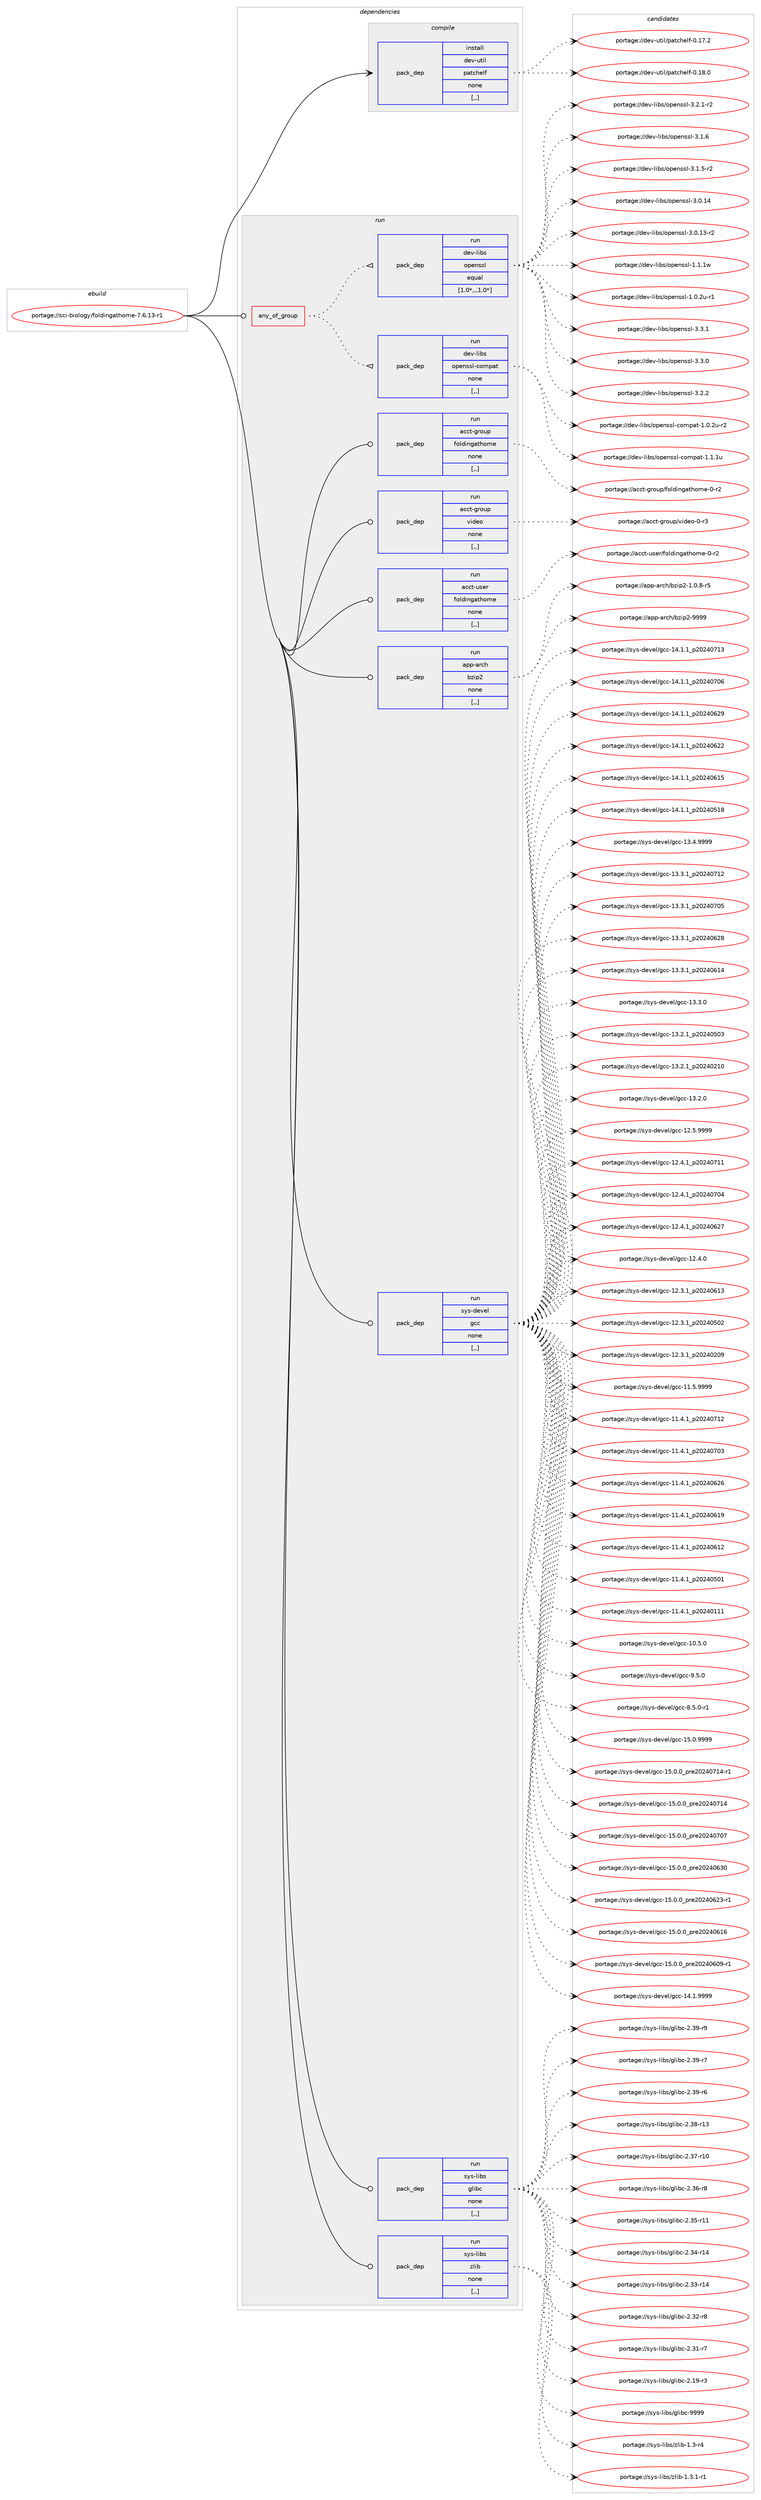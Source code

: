 digraph prolog {

# *************
# Graph options
# *************

newrank=true;
concentrate=true;
compound=true;
graph [rankdir=LR,fontname=Helvetica,fontsize=10,ranksep=1.5];#, ranksep=2.5, nodesep=0.2];
edge  [arrowhead=vee];
node  [fontname=Helvetica,fontsize=10];

# **********
# The ebuild
# **********

subgraph cluster_leftcol {
color=gray;
rank=same;
label=<<i>ebuild</i>>;
id [label="portage://sci-biology/foldingathome-7.6.13-r1", color=red, width=4, href="../sci-biology/foldingathome-7.6.13-r1.svg"];
}

# ****************
# The dependencies
# ****************

subgraph cluster_midcol {
color=gray;
label=<<i>dependencies</i>>;
subgraph cluster_compile {
fillcolor="#eeeeee";
style=filled;
label=<<i>compile</i>>;
subgraph pack283771 {
dependency390016 [label=<<TABLE BORDER="0" CELLBORDER="1" CELLSPACING="0" CELLPADDING="4" WIDTH="220"><TR><TD ROWSPAN="6" CELLPADDING="30">pack_dep</TD></TR><TR><TD WIDTH="110">install</TD></TR><TR><TD>dev-util</TD></TR><TR><TD>patchelf</TD></TR><TR><TD>none</TD></TR><TR><TD>[,,]</TD></TR></TABLE>>, shape=none, color=blue];
}
id:e -> dependency390016:w [weight=20,style="solid",arrowhead="vee"];
}
subgraph cluster_compileandrun {
fillcolor="#eeeeee";
style=filled;
label=<<i>compile and run</i>>;
}
subgraph cluster_run {
fillcolor="#eeeeee";
style=filled;
label=<<i>run</i>>;
subgraph any2610 {
dependency390017 [label=<<TABLE BORDER="0" CELLBORDER="1" CELLSPACING="0" CELLPADDING="4"><TR><TD CELLPADDING="10">any_of_group</TD></TR></TABLE>>, shape=none, color=red];subgraph pack283772 {
dependency390018 [label=<<TABLE BORDER="0" CELLBORDER="1" CELLSPACING="0" CELLPADDING="4" WIDTH="220"><TR><TD ROWSPAN="6" CELLPADDING="30">pack_dep</TD></TR><TR><TD WIDTH="110">run</TD></TR><TR><TD>dev-libs</TD></TR><TR><TD>openssl-compat</TD></TR><TR><TD>none</TD></TR><TR><TD>[,,]</TD></TR></TABLE>>, shape=none, color=blue];
}
dependency390017:e -> dependency390018:w [weight=20,style="dotted",arrowhead="oinv"];
subgraph pack283773 {
dependency390019 [label=<<TABLE BORDER="0" CELLBORDER="1" CELLSPACING="0" CELLPADDING="4" WIDTH="220"><TR><TD ROWSPAN="6" CELLPADDING="30">pack_dep</TD></TR><TR><TD WIDTH="110">run</TD></TR><TR><TD>dev-libs</TD></TR><TR><TD>openssl</TD></TR><TR><TD>equal</TD></TR><TR><TD>[1.0*,,,1.0*]</TD></TR></TABLE>>, shape=none, color=blue];
}
dependency390017:e -> dependency390019:w [weight=20,style="dotted",arrowhead="oinv"];
}
id:e -> dependency390017:w [weight=20,style="solid",arrowhead="odot"];
subgraph pack283774 {
dependency390020 [label=<<TABLE BORDER="0" CELLBORDER="1" CELLSPACING="0" CELLPADDING="4" WIDTH="220"><TR><TD ROWSPAN="6" CELLPADDING="30">pack_dep</TD></TR><TR><TD WIDTH="110">run</TD></TR><TR><TD>acct-group</TD></TR><TR><TD>foldingathome</TD></TR><TR><TD>none</TD></TR><TR><TD>[,,]</TD></TR></TABLE>>, shape=none, color=blue];
}
id:e -> dependency390020:w [weight=20,style="solid",arrowhead="odot"];
subgraph pack283775 {
dependency390021 [label=<<TABLE BORDER="0" CELLBORDER="1" CELLSPACING="0" CELLPADDING="4" WIDTH="220"><TR><TD ROWSPAN="6" CELLPADDING="30">pack_dep</TD></TR><TR><TD WIDTH="110">run</TD></TR><TR><TD>acct-group</TD></TR><TR><TD>video</TD></TR><TR><TD>none</TD></TR><TR><TD>[,,]</TD></TR></TABLE>>, shape=none, color=blue];
}
id:e -> dependency390021:w [weight=20,style="solid",arrowhead="odot"];
subgraph pack283776 {
dependency390022 [label=<<TABLE BORDER="0" CELLBORDER="1" CELLSPACING="0" CELLPADDING="4" WIDTH="220"><TR><TD ROWSPAN="6" CELLPADDING="30">pack_dep</TD></TR><TR><TD WIDTH="110">run</TD></TR><TR><TD>acct-user</TD></TR><TR><TD>foldingathome</TD></TR><TR><TD>none</TD></TR><TR><TD>[,,]</TD></TR></TABLE>>, shape=none, color=blue];
}
id:e -> dependency390022:w [weight=20,style="solid",arrowhead="odot"];
subgraph pack283777 {
dependency390023 [label=<<TABLE BORDER="0" CELLBORDER="1" CELLSPACING="0" CELLPADDING="4" WIDTH="220"><TR><TD ROWSPAN="6" CELLPADDING="30">pack_dep</TD></TR><TR><TD WIDTH="110">run</TD></TR><TR><TD>app-arch</TD></TR><TR><TD>bzip2</TD></TR><TR><TD>none</TD></TR><TR><TD>[,,]</TD></TR></TABLE>>, shape=none, color=blue];
}
id:e -> dependency390023:w [weight=20,style="solid",arrowhead="odot"];
subgraph pack283778 {
dependency390024 [label=<<TABLE BORDER="0" CELLBORDER="1" CELLSPACING="0" CELLPADDING="4" WIDTH="220"><TR><TD ROWSPAN="6" CELLPADDING="30">pack_dep</TD></TR><TR><TD WIDTH="110">run</TD></TR><TR><TD>sys-devel</TD></TR><TR><TD>gcc</TD></TR><TR><TD>none</TD></TR><TR><TD>[,,]</TD></TR></TABLE>>, shape=none, color=blue];
}
id:e -> dependency390024:w [weight=20,style="solid",arrowhead="odot"];
subgraph pack283779 {
dependency390025 [label=<<TABLE BORDER="0" CELLBORDER="1" CELLSPACING="0" CELLPADDING="4" WIDTH="220"><TR><TD ROWSPAN="6" CELLPADDING="30">pack_dep</TD></TR><TR><TD WIDTH="110">run</TD></TR><TR><TD>sys-libs</TD></TR><TR><TD>glibc</TD></TR><TR><TD>none</TD></TR><TR><TD>[,,]</TD></TR></TABLE>>, shape=none, color=blue];
}
id:e -> dependency390025:w [weight=20,style="solid",arrowhead="odot"];
subgraph pack283780 {
dependency390026 [label=<<TABLE BORDER="0" CELLBORDER="1" CELLSPACING="0" CELLPADDING="4" WIDTH="220"><TR><TD ROWSPAN="6" CELLPADDING="30">pack_dep</TD></TR><TR><TD WIDTH="110">run</TD></TR><TR><TD>sys-libs</TD></TR><TR><TD>zlib</TD></TR><TR><TD>none</TD></TR><TR><TD>[,,]</TD></TR></TABLE>>, shape=none, color=blue];
}
id:e -> dependency390026:w [weight=20,style="solid",arrowhead="odot"];
}
}

# **************
# The candidates
# **************

subgraph cluster_choices {
rank=same;
color=gray;
label=<<i>candidates</i>>;

subgraph choice283771 {
color=black;
nodesep=1;
choice1001011184511711610510847112971169910410110810245484649564648 [label="portage://dev-util/patchelf-0.18.0", color=red, width=4,href="../dev-util/patchelf-0.18.0.svg"];
choice1001011184511711610510847112971169910410110810245484649554650 [label="portage://dev-util/patchelf-0.17.2", color=red, width=4,href="../dev-util/patchelf-0.17.2.svg"];
dependency390016:e -> choice1001011184511711610510847112971169910410110810245484649564648:w [style=dotted,weight="100"];
dependency390016:e -> choice1001011184511711610510847112971169910410110810245484649554650:w [style=dotted,weight="100"];
}
subgraph choice283772 {
color=black;
nodesep=1;
choice100101118451081059811547111112101110115115108459911110911297116454946494649117 [label="portage://dev-libs/openssl-compat-1.1.1u", color=red, width=4,href="../dev-libs/openssl-compat-1.1.1u.svg"];
choice1001011184510810598115471111121011101151151084599111109112971164549464846501174511450 [label="portage://dev-libs/openssl-compat-1.0.2u-r2", color=red, width=4,href="../dev-libs/openssl-compat-1.0.2u-r2.svg"];
dependency390018:e -> choice100101118451081059811547111112101110115115108459911110911297116454946494649117:w [style=dotted,weight="100"];
dependency390018:e -> choice1001011184510810598115471111121011101151151084599111109112971164549464846501174511450:w [style=dotted,weight="100"];
}
subgraph choice283773 {
color=black;
nodesep=1;
choice100101118451081059811547111112101110115115108455146514649 [label="portage://dev-libs/openssl-3.3.1", color=red, width=4,href="../dev-libs/openssl-3.3.1.svg"];
choice100101118451081059811547111112101110115115108455146514648 [label="portage://dev-libs/openssl-3.3.0", color=red, width=4,href="../dev-libs/openssl-3.3.0.svg"];
choice100101118451081059811547111112101110115115108455146504650 [label="portage://dev-libs/openssl-3.2.2", color=red, width=4,href="../dev-libs/openssl-3.2.2.svg"];
choice1001011184510810598115471111121011101151151084551465046494511450 [label="portage://dev-libs/openssl-3.2.1-r2", color=red, width=4,href="../dev-libs/openssl-3.2.1-r2.svg"];
choice100101118451081059811547111112101110115115108455146494654 [label="portage://dev-libs/openssl-3.1.6", color=red, width=4,href="../dev-libs/openssl-3.1.6.svg"];
choice1001011184510810598115471111121011101151151084551464946534511450 [label="portage://dev-libs/openssl-3.1.5-r2", color=red, width=4,href="../dev-libs/openssl-3.1.5-r2.svg"];
choice10010111845108105981154711111210111011511510845514648464952 [label="portage://dev-libs/openssl-3.0.14", color=red, width=4,href="../dev-libs/openssl-3.0.14.svg"];
choice100101118451081059811547111112101110115115108455146484649514511450 [label="portage://dev-libs/openssl-3.0.13-r2", color=red, width=4,href="../dev-libs/openssl-3.0.13-r2.svg"];
choice100101118451081059811547111112101110115115108454946494649119 [label="portage://dev-libs/openssl-1.1.1w", color=red, width=4,href="../dev-libs/openssl-1.1.1w.svg"];
choice1001011184510810598115471111121011101151151084549464846501174511449 [label="portage://dev-libs/openssl-1.0.2u-r1", color=red, width=4,href="../dev-libs/openssl-1.0.2u-r1.svg"];
dependency390019:e -> choice100101118451081059811547111112101110115115108455146514649:w [style=dotted,weight="100"];
dependency390019:e -> choice100101118451081059811547111112101110115115108455146514648:w [style=dotted,weight="100"];
dependency390019:e -> choice100101118451081059811547111112101110115115108455146504650:w [style=dotted,weight="100"];
dependency390019:e -> choice1001011184510810598115471111121011101151151084551465046494511450:w [style=dotted,weight="100"];
dependency390019:e -> choice100101118451081059811547111112101110115115108455146494654:w [style=dotted,weight="100"];
dependency390019:e -> choice1001011184510810598115471111121011101151151084551464946534511450:w [style=dotted,weight="100"];
dependency390019:e -> choice10010111845108105981154711111210111011511510845514648464952:w [style=dotted,weight="100"];
dependency390019:e -> choice100101118451081059811547111112101110115115108455146484649514511450:w [style=dotted,weight="100"];
dependency390019:e -> choice100101118451081059811547111112101110115115108454946494649119:w [style=dotted,weight="100"];
dependency390019:e -> choice1001011184510810598115471111121011101151151084549464846501174511449:w [style=dotted,weight="100"];
}
subgraph choice283774 {
color=black;
nodesep=1;
choice97999911645103114111117112471021111081001051101039711610411110910145484511450 [label="portage://acct-group/foldingathome-0-r2", color=red, width=4,href="../acct-group/foldingathome-0-r2.svg"];
dependency390020:e -> choice97999911645103114111117112471021111081001051101039711610411110910145484511450:w [style=dotted,weight="100"];
}
subgraph choice283775 {
color=black;
nodesep=1;
choice979999116451031141111171124711810510010111145484511451 [label="portage://acct-group/video-0-r3", color=red, width=4,href="../acct-group/video-0-r3.svg"];
dependency390021:e -> choice979999116451031141111171124711810510010111145484511451:w [style=dotted,weight="100"];
}
subgraph choice283776 {
color=black;
nodesep=1;
choice97999911645117115101114471021111081001051101039711610411110910145484511450 [label="portage://acct-user/foldingathome-0-r2", color=red, width=4,href="../acct-user/foldingathome-0-r2.svg"];
dependency390022:e -> choice97999911645117115101114471021111081001051101039711610411110910145484511450:w [style=dotted,weight="100"];
}
subgraph choice283777 {
color=black;
nodesep=1;
choice971121124597114991044798122105112504557575757 [label="portage://app-arch/bzip2-9999", color=red, width=4,href="../app-arch/bzip2-9999.svg"];
choice971121124597114991044798122105112504549464846564511453 [label="portage://app-arch/bzip2-1.0.8-r5", color=red, width=4,href="../app-arch/bzip2-1.0.8-r5.svg"];
dependency390023:e -> choice971121124597114991044798122105112504557575757:w [style=dotted,weight="100"];
dependency390023:e -> choice971121124597114991044798122105112504549464846564511453:w [style=dotted,weight="100"];
}
subgraph choice283778 {
color=black;
nodesep=1;
choice1151211154510010111810110847103999945495346484657575757 [label="portage://sys-devel/gcc-15.0.9999", color=red, width=4,href="../sys-devel/gcc-15.0.9999.svg"];
choice11512111545100101118101108471039999454953464846489511211410150485052485549524511449 [label="portage://sys-devel/gcc-15.0.0_pre20240714-r1", color=red, width=4,href="../sys-devel/gcc-15.0.0_pre20240714-r1.svg"];
choice1151211154510010111810110847103999945495346484648951121141015048505248554952 [label="portage://sys-devel/gcc-15.0.0_pre20240714", color=red, width=4,href="../sys-devel/gcc-15.0.0_pre20240714.svg"];
choice1151211154510010111810110847103999945495346484648951121141015048505248554855 [label="portage://sys-devel/gcc-15.0.0_pre20240707", color=red, width=4,href="../sys-devel/gcc-15.0.0_pre20240707.svg"];
choice1151211154510010111810110847103999945495346484648951121141015048505248545148 [label="portage://sys-devel/gcc-15.0.0_pre20240630", color=red, width=4,href="../sys-devel/gcc-15.0.0_pre20240630.svg"];
choice11512111545100101118101108471039999454953464846489511211410150485052485450514511449 [label="portage://sys-devel/gcc-15.0.0_pre20240623-r1", color=red, width=4,href="../sys-devel/gcc-15.0.0_pre20240623-r1.svg"];
choice1151211154510010111810110847103999945495346484648951121141015048505248544954 [label="portage://sys-devel/gcc-15.0.0_pre20240616", color=red, width=4,href="../sys-devel/gcc-15.0.0_pre20240616.svg"];
choice11512111545100101118101108471039999454953464846489511211410150485052485448574511449 [label="portage://sys-devel/gcc-15.0.0_pre20240609-r1", color=red, width=4,href="../sys-devel/gcc-15.0.0_pre20240609-r1.svg"];
choice1151211154510010111810110847103999945495246494657575757 [label="portage://sys-devel/gcc-14.1.9999", color=red, width=4,href="../sys-devel/gcc-14.1.9999.svg"];
choice1151211154510010111810110847103999945495246494649951125048505248554951 [label="portage://sys-devel/gcc-14.1.1_p20240713", color=red, width=4,href="../sys-devel/gcc-14.1.1_p20240713.svg"];
choice1151211154510010111810110847103999945495246494649951125048505248554854 [label="portage://sys-devel/gcc-14.1.1_p20240706", color=red, width=4,href="../sys-devel/gcc-14.1.1_p20240706.svg"];
choice1151211154510010111810110847103999945495246494649951125048505248545057 [label="portage://sys-devel/gcc-14.1.1_p20240629", color=red, width=4,href="../sys-devel/gcc-14.1.1_p20240629.svg"];
choice1151211154510010111810110847103999945495246494649951125048505248545050 [label="portage://sys-devel/gcc-14.1.1_p20240622", color=red, width=4,href="../sys-devel/gcc-14.1.1_p20240622.svg"];
choice1151211154510010111810110847103999945495246494649951125048505248544953 [label="portage://sys-devel/gcc-14.1.1_p20240615", color=red, width=4,href="../sys-devel/gcc-14.1.1_p20240615.svg"];
choice1151211154510010111810110847103999945495246494649951125048505248534956 [label="portage://sys-devel/gcc-14.1.1_p20240518", color=red, width=4,href="../sys-devel/gcc-14.1.1_p20240518.svg"];
choice1151211154510010111810110847103999945495146524657575757 [label="portage://sys-devel/gcc-13.4.9999", color=red, width=4,href="../sys-devel/gcc-13.4.9999.svg"];
choice1151211154510010111810110847103999945495146514649951125048505248554950 [label="portage://sys-devel/gcc-13.3.1_p20240712", color=red, width=4,href="../sys-devel/gcc-13.3.1_p20240712.svg"];
choice1151211154510010111810110847103999945495146514649951125048505248554853 [label="portage://sys-devel/gcc-13.3.1_p20240705", color=red, width=4,href="../sys-devel/gcc-13.3.1_p20240705.svg"];
choice1151211154510010111810110847103999945495146514649951125048505248545056 [label="portage://sys-devel/gcc-13.3.1_p20240628", color=red, width=4,href="../sys-devel/gcc-13.3.1_p20240628.svg"];
choice1151211154510010111810110847103999945495146514649951125048505248544952 [label="portage://sys-devel/gcc-13.3.1_p20240614", color=red, width=4,href="../sys-devel/gcc-13.3.1_p20240614.svg"];
choice1151211154510010111810110847103999945495146514648 [label="portage://sys-devel/gcc-13.3.0", color=red, width=4,href="../sys-devel/gcc-13.3.0.svg"];
choice1151211154510010111810110847103999945495146504649951125048505248534851 [label="portage://sys-devel/gcc-13.2.1_p20240503", color=red, width=4,href="../sys-devel/gcc-13.2.1_p20240503.svg"];
choice1151211154510010111810110847103999945495146504649951125048505248504948 [label="portage://sys-devel/gcc-13.2.1_p20240210", color=red, width=4,href="../sys-devel/gcc-13.2.1_p20240210.svg"];
choice1151211154510010111810110847103999945495146504648 [label="portage://sys-devel/gcc-13.2.0", color=red, width=4,href="../sys-devel/gcc-13.2.0.svg"];
choice1151211154510010111810110847103999945495046534657575757 [label="portage://sys-devel/gcc-12.5.9999", color=red, width=4,href="../sys-devel/gcc-12.5.9999.svg"];
choice1151211154510010111810110847103999945495046524649951125048505248554949 [label="portage://sys-devel/gcc-12.4.1_p20240711", color=red, width=4,href="../sys-devel/gcc-12.4.1_p20240711.svg"];
choice1151211154510010111810110847103999945495046524649951125048505248554852 [label="portage://sys-devel/gcc-12.4.1_p20240704", color=red, width=4,href="../sys-devel/gcc-12.4.1_p20240704.svg"];
choice1151211154510010111810110847103999945495046524649951125048505248545055 [label="portage://sys-devel/gcc-12.4.1_p20240627", color=red, width=4,href="../sys-devel/gcc-12.4.1_p20240627.svg"];
choice1151211154510010111810110847103999945495046524648 [label="portage://sys-devel/gcc-12.4.0", color=red, width=4,href="../sys-devel/gcc-12.4.0.svg"];
choice1151211154510010111810110847103999945495046514649951125048505248544951 [label="portage://sys-devel/gcc-12.3.1_p20240613", color=red, width=4,href="../sys-devel/gcc-12.3.1_p20240613.svg"];
choice1151211154510010111810110847103999945495046514649951125048505248534850 [label="portage://sys-devel/gcc-12.3.1_p20240502", color=red, width=4,href="../sys-devel/gcc-12.3.1_p20240502.svg"];
choice1151211154510010111810110847103999945495046514649951125048505248504857 [label="portage://sys-devel/gcc-12.3.1_p20240209", color=red, width=4,href="../sys-devel/gcc-12.3.1_p20240209.svg"];
choice1151211154510010111810110847103999945494946534657575757 [label="portage://sys-devel/gcc-11.5.9999", color=red, width=4,href="../sys-devel/gcc-11.5.9999.svg"];
choice1151211154510010111810110847103999945494946524649951125048505248554950 [label="portage://sys-devel/gcc-11.4.1_p20240712", color=red, width=4,href="../sys-devel/gcc-11.4.1_p20240712.svg"];
choice1151211154510010111810110847103999945494946524649951125048505248554851 [label="portage://sys-devel/gcc-11.4.1_p20240703", color=red, width=4,href="../sys-devel/gcc-11.4.1_p20240703.svg"];
choice1151211154510010111810110847103999945494946524649951125048505248545054 [label="portage://sys-devel/gcc-11.4.1_p20240626", color=red, width=4,href="../sys-devel/gcc-11.4.1_p20240626.svg"];
choice1151211154510010111810110847103999945494946524649951125048505248544957 [label="portage://sys-devel/gcc-11.4.1_p20240619", color=red, width=4,href="../sys-devel/gcc-11.4.1_p20240619.svg"];
choice1151211154510010111810110847103999945494946524649951125048505248544950 [label="portage://sys-devel/gcc-11.4.1_p20240612", color=red, width=4,href="../sys-devel/gcc-11.4.1_p20240612.svg"];
choice1151211154510010111810110847103999945494946524649951125048505248534849 [label="portage://sys-devel/gcc-11.4.1_p20240501", color=red, width=4,href="../sys-devel/gcc-11.4.1_p20240501.svg"];
choice1151211154510010111810110847103999945494946524649951125048505248494949 [label="portage://sys-devel/gcc-11.4.1_p20240111", color=red, width=4,href="../sys-devel/gcc-11.4.1_p20240111.svg"];
choice1151211154510010111810110847103999945494846534648 [label="portage://sys-devel/gcc-10.5.0", color=red, width=4,href="../sys-devel/gcc-10.5.0.svg"];
choice11512111545100101118101108471039999455746534648 [label="portage://sys-devel/gcc-9.5.0", color=red, width=4,href="../sys-devel/gcc-9.5.0.svg"];
choice115121115451001011181011084710399994556465346484511449 [label="portage://sys-devel/gcc-8.5.0-r1", color=red, width=4,href="../sys-devel/gcc-8.5.0-r1.svg"];
dependency390024:e -> choice1151211154510010111810110847103999945495346484657575757:w [style=dotted,weight="100"];
dependency390024:e -> choice11512111545100101118101108471039999454953464846489511211410150485052485549524511449:w [style=dotted,weight="100"];
dependency390024:e -> choice1151211154510010111810110847103999945495346484648951121141015048505248554952:w [style=dotted,weight="100"];
dependency390024:e -> choice1151211154510010111810110847103999945495346484648951121141015048505248554855:w [style=dotted,weight="100"];
dependency390024:e -> choice1151211154510010111810110847103999945495346484648951121141015048505248545148:w [style=dotted,weight="100"];
dependency390024:e -> choice11512111545100101118101108471039999454953464846489511211410150485052485450514511449:w [style=dotted,weight="100"];
dependency390024:e -> choice1151211154510010111810110847103999945495346484648951121141015048505248544954:w [style=dotted,weight="100"];
dependency390024:e -> choice11512111545100101118101108471039999454953464846489511211410150485052485448574511449:w [style=dotted,weight="100"];
dependency390024:e -> choice1151211154510010111810110847103999945495246494657575757:w [style=dotted,weight="100"];
dependency390024:e -> choice1151211154510010111810110847103999945495246494649951125048505248554951:w [style=dotted,weight="100"];
dependency390024:e -> choice1151211154510010111810110847103999945495246494649951125048505248554854:w [style=dotted,weight="100"];
dependency390024:e -> choice1151211154510010111810110847103999945495246494649951125048505248545057:w [style=dotted,weight="100"];
dependency390024:e -> choice1151211154510010111810110847103999945495246494649951125048505248545050:w [style=dotted,weight="100"];
dependency390024:e -> choice1151211154510010111810110847103999945495246494649951125048505248544953:w [style=dotted,weight="100"];
dependency390024:e -> choice1151211154510010111810110847103999945495246494649951125048505248534956:w [style=dotted,weight="100"];
dependency390024:e -> choice1151211154510010111810110847103999945495146524657575757:w [style=dotted,weight="100"];
dependency390024:e -> choice1151211154510010111810110847103999945495146514649951125048505248554950:w [style=dotted,weight="100"];
dependency390024:e -> choice1151211154510010111810110847103999945495146514649951125048505248554853:w [style=dotted,weight="100"];
dependency390024:e -> choice1151211154510010111810110847103999945495146514649951125048505248545056:w [style=dotted,weight="100"];
dependency390024:e -> choice1151211154510010111810110847103999945495146514649951125048505248544952:w [style=dotted,weight="100"];
dependency390024:e -> choice1151211154510010111810110847103999945495146514648:w [style=dotted,weight="100"];
dependency390024:e -> choice1151211154510010111810110847103999945495146504649951125048505248534851:w [style=dotted,weight="100"];
dependency390024:e -> choice1151211154510010111810110847103999945495146504649951125048505248504948:w [style=dotted,weight="100"];
dependency390024:e -> choice1151211154510010111810110847103999945495146504648:w [style=dotted,weight="100"];
dependency390024:e -> choice1151211154510010111810110847103999945495046534657575757:w [style=dotted,weight="100"];
dependency390024:e -> choice1151211154510010111810110847103999945495046524649951125048505248554949:w [style=dotted,weight="100"];
dependency390024:e -> choice1151211154510010111810110847103999945495046524649951125048505248554852:w [style=dotted,weight="100"];
dependency390024:e -> choice1151211154510010111810110847103999945495046524649951125048505248545055:w [style=dotted,weight="100"];
dependency390024:e -> choice1151211154510010111810110847103999945495046524648:w [style=dotted,weight="100"];
dependency390024:e -> choice1151211154510010111810110847103999945495046514649951125048505248544951:w [style=dotted,weight="100"];
dependency390024:e -> choice1151211154510010111810110847103999945495046514649951125048505248534850:w [style=dotted,weight="100"];
dependency390024:e -> choice1151211154510010111810110847103999945495046514649951125048505248504857:w [style=dotted,weight="100"];
dependency390024:e -> choice1151211154510010111810110847103999945494946534657575757:w [style=dotted,weight="100"];
dependency390024:e -> choice1151211154510010111810110847103999945494946524649951125048505248554950:w [style=dotted,weight="100"];
dependency390024:e -> choice1151211154510010111810110847103999945494946524649951125048505248554851:w [style=dotted,weight="100"];
dependency390024:e -> choice1151211154510010111810110847103999945494946524649951125048505248545054:w [style=dotted,weight="100"];
dependency390024:e -> choice1151211154510010111810110847103999945494946524649951125048505248544957:w [style=dotted,weight="100"];
dependency390024:e -> choice1151211154510010111810110847103999945494946524649951125048505248544950:w [style=dotted,weight="100"];
dependency390024:e -> choice1151211154510010111810110847103999945494946524649951125048505248534849:w [style=dotted,weight="100"];
dependency390024:e -> choice1151211154510010111810110847103999945494946524649951125048505248494949:w [style=dotted,weight="100"];
dependency390024:e -> choice1151211154510010111810110847103999945494846534648:w [style=dotted,weight="100"];
dependency390024:e -> choice11512111545100101118101108471039999455746534648:w [style=dotted,weight="100"];
dependency390024:e -> choice115121115451001011181011084710399994556465346484511449:w [style=dotted,weight="100"];
}
subgraph choice283779 {
color=black;
nodesep=1;
choice11512111545108105981154710310810598994557575757 [label="portage://sys-libs/glibc-9999", color=red, width=4,href="../sys-libs/glibc-9999.svg"];
choice115121115451081059811547103108105989945504651574511457 [label="portage://sys-libs/glibc-2.39-r9", color=red, width=4,href="../sys-libs/glibc-2.39-r9.svg"];
choice115121115451081059811547103108105989945504651574511455 [label="portage://sys-libs/glibc-2.39-r7", color=red, width=4,href="../sys-libs/glibc-2.39-r7.svg"];
choice115121115451081059811547103108105989945504651574511454 [label="portage://sys-libs/glibc-2.39-r6", color=red, width=4,href="../sys-libs/glibc-2.39-r6.svg"];
choice11512111545108105981154710310810598994550465156451144951 [label="portage://sys-libs/glibc-2.38-r13", color=red, width=4,href="../sys-libs/glibc-2.38-r13.svg"];
choice11512111545108105981154710310810598994550465155451144948 [label="portage://sys-libs/glibc-2.37-r10", color=red, width=4,href="../sys-libs/glibc-2.37-r10.svg"];
choice115121115451081059811547103108105989945504651544511456 [label="portage://sys-libs/glibc-2.36-r8", color=red, width=4,href="../sys-libs/glibc-2.36-r8.svg"];
choice11512111545108105981154710310810598994550465153451144949 [label="portage://sys-libs/glibc-2.35-r11", color=red, width=4,href="../sys-libs/glibc-2.35-r11.svg"];
choice11512111545108105981154710310810598994550465152451144952 [label="portage://sys-libs/glibc-2.34-r14", color=red, width=4,href="../sys-libs/glibc-2.34-r14.svg"];
choice11512111545108105981154710310810598994550465151451144952 [label="portage://sys-libs/glibc-2.33-r14", color=red, width=4,href="../sys-libs/glibc-2.33-r14.svg"];
choice115121115451081059811547103108105989945504651504511456 [label="portage://sys-libs/glibc-2.32-r8", color=red, width=4,href="../sys-libs/glibc-2.32-r8.svg"];
choice115121115451081059811547103108105989945504651494511455 [label="portage://sys-libs/glibc-2.31-r7", color=red, width=4,href="../sys-libs/glibc-2.31-r7.svg"];
choice115121115451081059811547103108105989945504649574511451 [label="portage://sys-libs/glibc-2.19-r3", color=red, width=4,href="../sys-libs/glibc-2.19-r3.svg"];
dependency390025:e -> choice11512111545108105981154710310810598994557575757:w [style=dotted,weight="100"];
dependency390025:e -> choice115121115451081059811547103108105989945504651574511457:w [style=dotted,weight="100"];
dependency390025:e -> choice115121115451081059811547103108105989945504651574511455:w [style=dotted,weight="100"];
dependency390025:e -> choice115121115451081059811547103108105989945504651574511454:w [style=dotted,weight="100"];
dependency390025:e -> choice11512111545108105981154710310810598994550465156451144951:w [style=dotted,weight="100"];
dependency390025:e -> choice11512111545108105981154710310810598994550465155451144948:w [style=dotted,weight="100"];
dependency390025:e -> choice115121115451081059811547103108105989945504651544511456:w [style=dotted,weight="100"];
dependency390025:e -> choice11512111545108105981154710310810598994550465153451144949:w [style=dotted,weight="100"];
dependency390025:e -> choice11512111545108105981154710310810598994550465152451144952:w [style=dotted,weight="100"];
dependency390025:e -> choice11512111545108105981154710310810598994550465151451144952:w [style=dotted,weight="100"];
dependency390025:e -> choice115121115451081059811547103108105989945504651504511456:w [style=dotted,weight="100"];
dependency390025:e -> choice115121115451081059811547103108105989945504651494511455:w [style=dotted,weight="100"];
dependency390025:e -> choice115121115451081059811547103108105989945504649574511451:w [style=dotted,weight="100"];
}
subgraph choice283780 {
color=black;
nodesep=1;
choice115121115451081059811547122108105984549465146494511449 [label="portage://sys-libs/zlib-1.3.1-r1", color=red, width=4,href="../sys-libs/zlib-1.3.1-r1.svg"];
choice11512111545108105981154712210810598454946514511452 [label="portage://sys-libs/zlib-1.3-r4", color=red, width=4,href="../sys-libs/zlib-1.3-r4.svg"];
dependency390026:e -> choice115121115451081059811547122108105984549465146494511449:w [style=dotted,weight="100"];
dependency390026:e -> choice11512111545108105981154712210810598454946514511452:w [style=dotted,weight="100"];
}
}

}
